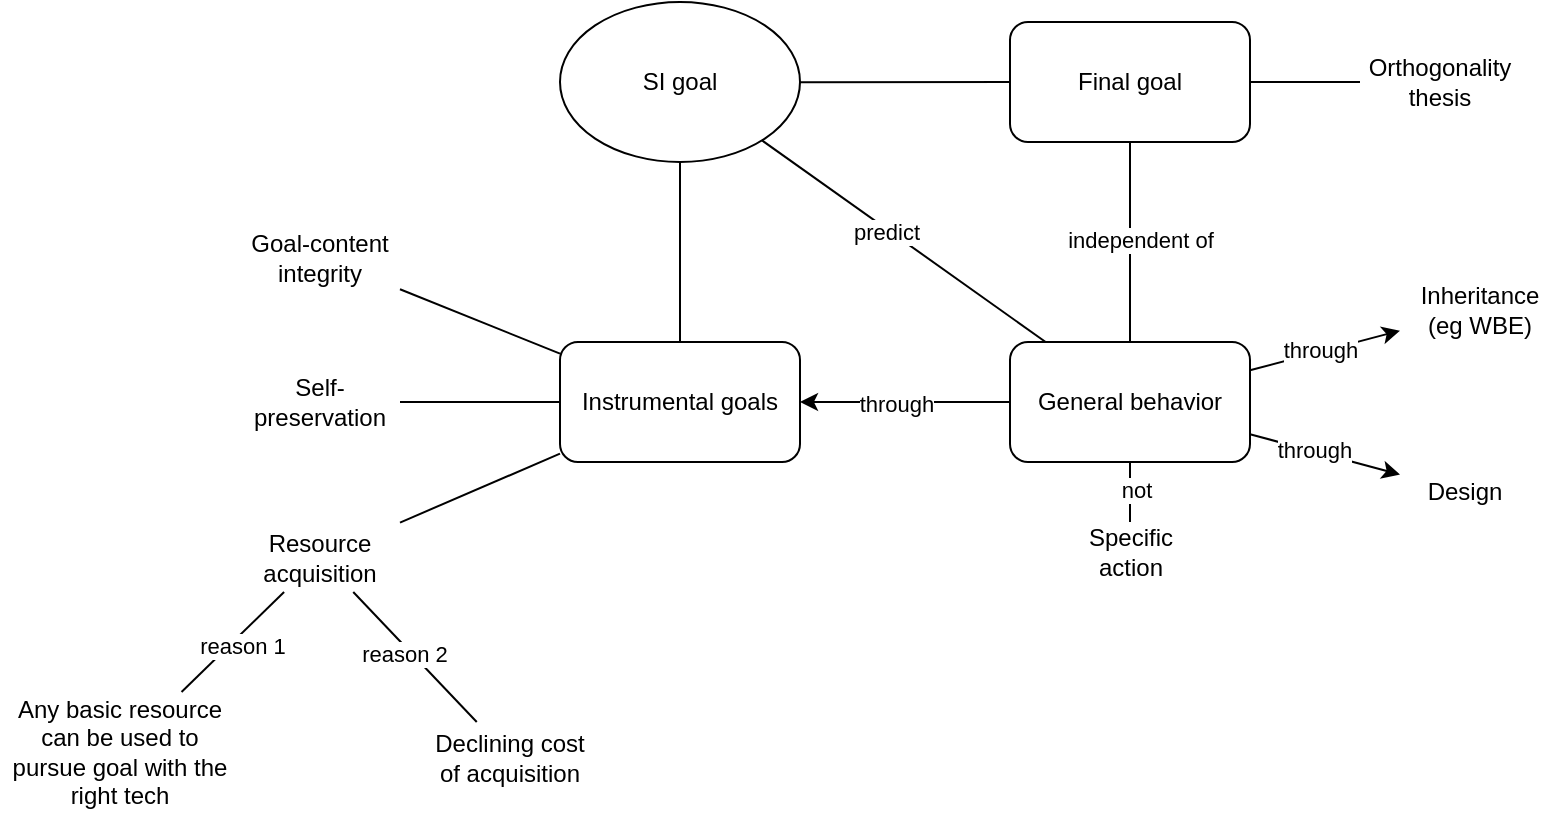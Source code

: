 <mxfile version="22.1.19" type="github">
  <diagram name="Page-1" id="WU8PZig4gAyiJtW_SQf5">
    <mxGraphModel dx="1781" dy="496" grid="1" gridSize="10" guides="1" tooltips="1" connect="1" arrows="1" fold="1" page="1" pageScale="1" pageWidth="827" pageHeight="1169" math="0" shadow="0">
      <root>
        <mxCell id="0" />
        <mxCell id="1" parent="0" />
        <mxCell id="KWsMf6O9RuHubpmSAVzN-8" value="" style="rounded=0;orthogonalLoop=1;jettySize=auto;html=1;endArrow=none;endFill=0;" edge="1" parent="1" source="KWsMf6O9RuHubpmSAVzN-1" target="KWsMf6O9RuHubpmSAVzN-6">
          <mxGeometry relative="1" as="geometry" />
        </mxCell>
        <mxCell id="KWsMf6O9RuHubpmSAVzN-1" value="Final goal" style="rounded=1;whiteSpace=wrap;html=1;" vertex="1" parent="1">
          <mxGeometry x="385" y="220" width="120" height="60" as="geometry" />
        </mxCell>
        <mxCell id="KWsMf6O9RuHubpmSAVzN-20" style="edgeStyle=none;shape=connector;rounded=0;orthogonalLoop=1;jettySize=auto;html=1;labelBackgroundColor=default;strokeColor=default;align=center;verticalAlign=middle;fontFamily=Helvetica;fontSize=11;fontColor=default;endArrow=none;endFill=0;" edge="1" parent="1" source="KWsMf6O9RuHubpmSAVzN-4" target="KWsMf6O9RuHubpmSAVzN-18">
          <mxGeometry relative="1" as="geometry" />
        </mxCell>
        <mxCell id="KWsMf6O9RuHubpmSAVzN-21" style="edgeStyle=none;shape=connector;rounded=0;orthogonalLoop=1;jettySize=auto;html=1;labelBackgroundColor=default;strokeColor=default;align=center;verticalAlign=middle;fontFamily=Helvetica;fontSize=11;fontColor=default;endArrow=none;endFill=0;" edge="1" parent="1" source="KWsMf6O9RuHubpmSAVzN-4" target="KWsMf6O9RuHubpmSAVzN-19">
          <mxGeometry relative="1" as="geometry" />
        </mxCell>
        <mxCell id="KWsMf6O9RuHubpmSAVzN-29" style="edgeStyle=none;shape=connector;rounded=0;orthogonalLoop=1;jettySize=auto;html=1;labelBackgroundColor=default;strokeColor=default;align=center;verticalAlign=middle;fontFamily=Helvetica;fontSize=11;fontColor=default;endArrow=none;endFill=0;" edge="1" parent="1" source="KWsMf6O9RuHubpmSAVzN-4" target="KWsMf6O9RuHubpmSAVzN-22">
          <mxGeometry relative="1" as="geometry" />
        </mxCell>
        <mxCell id="KWsMf6O9RuHubpmSAVzN-31" style="edgeStyle=none;shape=connector;rounded=0;orthogonalLoop=1;jettySize=auto;html=1;labelBackgroundColor=default;strokeColor=default;align=center;verticalAlign=middle;fontFamily=Helvetica;fontSize=11;fontColor=default;endArrow=none;endFill=0;" edge="1" parent="1" source="KWsMf6O9RuHubpmSAVzN-5" target="KWsMf6O9RuHubpmSAVzN-41">
          <mxGeometry relative="1" as="geometry">
            <mxPoint x="405.085" y="380" as="targetPoint" />
          </mxGeometry>
        </mxCell>
        <mxCell id="KWsMf6O9RuHubpmSAVzN-40" value="predict" style="edgeLabel;html=1;align=center;verticalAlign=middle;resizable=0;points=[];fontSize=11;fontFamily=Helvetica;fontColor=default;" vertex="1" connectable="0" parent="KWsMf6O9RuHubpmSAVzN-31">
          <mxGeometry x="-0.127" y="-1" relative="1" as="geometry">
            <mxPoint y="1" as="offset" />
          </mxGeometry>
        </mxCell>
        <mxCell id="KWsMf6O9RuHubpmSAVzN-4" value="Instrumental goals" style="rounded=1;whiteSpace=wrap;html=1;" vertex="1" parent="1">
          <mxGeometry x="160" y="380" width="120" height="60" as="geometry" />
        </mxCell>
        <mxCell id="KWsMf6O9RuHubpmSAVzN-9" value="" style="edgeStyle=none;shape=connector;rounded=0;orthogonalLoop=1;jettySize=auto;html=1;labelBackgroundColor=default;strokeColor=default;align=center;verticalAlign=middle;fontFamily=Helvetica;fontSize=11;fontColor=default;endArrow=none;endFill=0;" edge="1" parent="1" source="KWsMf6O9RuHubpmSAVzN-5" target="KWsMf6O9RuHubpmSAVzN-1">
          <mxGeometry relative="1" as="geometry" />
        </mxCell>
        <mxCell id="KWsMf6O9RuHubpmSAVzN-11" value="" style="edgeStyle=none;shape=connector;rounded=0;orthogonalLoop=1;jettySize=auto;html=1;labelBackgroundColor=default;strokeColor=default;align=center;verticalAlign=middle;fontFamily=Helvetica;fontSize=11;fontColor=default;endArrow=none;endFill=0;" edge="1" parent="1" source="KWsMf6O9RuHubpmSAVzN-5" target="KWsMf6O9RuHubpmSAVzN-4">
          <mxGeometry relative="1" as="geometry" />
        </mxCell>
        <mxCell id="KWsMf6O9RuHubpmSAVzN-5" value="SI goal" style="ellipse;whiteSpace=wrap;html=1;" vertex="1" parent="1">
          <mxGeometry x="160" y="210" width="120" height="80" as="geometry" />
        </mxCell>
        <mxCell id="KWsMf6O9RuHubpmSAVzN-6" value="Orthogonality thesis" style="text;html=1;strokeColor=none;fillColor=none;align=center;verticalAlign=middle;whiteSpace=wrap;rounded=0;" vertex="1" parent="1">
          <mxGeometry x="560" y="232.5" width="80" height="35" as="geometry" />
        </mxCell>
        <mxCell id="KWsMf6O9RuHubpmSAVzN-13" value="Inheritance (eg WBE)" style="text;html=1;strokeColor=none;fillColor=none;align=center;verticalAlign=middle;whiteSpace=wrap;rounded=0;" vertex="1" parent="1">
          <mxGeometry x="580" y="340" width="80" height="47.5" as="geometry" />
        </mxCell>
        <mxCell id="KWsMf6O9RuHubpmSAVzN-18" value="Goal-content integrity" style="text;html=1;strokeColor=none;fillColor=none;align=center;verticalAlign=middle;whiteSpace=wrap;rounded=0;" vertex="1" parent="1">
          <mxGeometry y="320" width="80" height="35" as="geometry" />
        </mxCell>
        <mxCell id="KWsMf6O9RuHubpmSAVzN-19" value="Self-preservation" style="text;html=1;strokeColor=none;fillColor=none;align=center;verticalAlign=middle;whiteSpace=wrap;rounded=0;" vertex="1" parent="1">
          <mxGeometry y="392.5" width="80" height="35" as="geometry" />
        </mxCell>
        <mxCell id="KWsMf6O9RuHubpmSAVzN-24" style="edgeStyle=none;shape=connector;rounded=0;orthogonalLoop=1;jettySize=auto;html=1;labelBackgroundColor=default;strokeColor=default;align=center;verticalAlign=middle;fontFamily=Helvetica;fontSize=11;fontColor=default;endArrow=none;endFill=0;" edge="1" parent="1" source="KWsMf6O9RuHubpmSAVzN-22" target="KWsMf6O9RuHubpmSAVzN-23">
          <mxGeometry relative="1" as="geometry" />
        </mxCell>
        <mxCell id="KWsMf6O9RuHubpmSAVzN-25" value="reason 1" style="edgeLabel;html=1;align=center;verticalAlign=middle;resizable=0;points=[];fontSize=11;fontFamily=Helvetica;fontColor=default;" vertex="1" connectable="0" parent="KWsMf6O9RuHubpmSAVzN-24">
          <mxGeometry x="-0.052" y="4" relative="1" as="geometry">
            <mxPoint as="offset" />
          </mxGeometry>
        </mxCell>
        <mxCell id="KWsMf6O9RuHubpmSAVzN-27" style="edgeStyle=none;shape=connector;rounded=0;orthogonalLoop=1;jettySize=auto;html=1;labelBackgroundColor=default;strokeColor=default;align=center;verticalAlign=middle;fontFamily=Helvetica;fontSize=11;fontColor=default;endArrow=none;endFill=0;" edge="1" parent="1" source="KWsMf6O9RuHubpmSAVzN-22" target="KWsMf6O9RuHubpmSAVzN-26">
          <mxGeometry relative="1" as="geometry" />
        </mxCell>
        <mxCell id="KWsMf6O9RuHubpmSAVzN-28" value="reason 2" style="edgeLabel;html=1;align=center;verticalAlign=middle;resizable=0;points=[];fontSize=11;fontFamily=Helvetica;fontColor=default;" vertex="1" connectable="0" parent="KWsMf6O9RuHubpmSAVzN-27">
          <mxGeometry x="-0.128" y="-3" relative="1" as="geometry">
            <mxPoint as="offset" />
          </mxGeometry>
        </mxCell>
        <mxCell id="KWsMf6O9RuHubpmSAVzN-22" value="Resource acquisition" style="text;html=1;strokeColor=none;fillColor=none;align=center;verticalAlign=middle;whiteSpace=wrap;rounded=0;" vertex="1" parent="1">
          <mxGeometry y="470" width="80" height="35" as="geometry" />
        </mxCell>
        <mxCell id="KWsMf6O9RuHubpmSAVzN-23" value="Any basic resource can be used to pursue goal with the right tech" style="text;html=1;strokeColor=none;fillColor=none;align=center;verticalAlign=middle;whiteSpace=wrap;rounded=0;" vertex="1" parent="1">
          <mxGeometry x="-120" y="555" width="120" height="60" as="geometry" />
        </mxCell>
        <mxCell id="KWsMf6O9RuHubpmSAVzN-26" value="Declining cost of acquisition" style="text;html=1;strokeColor=none;fillColor=none;align=center;verticalAlign=middle;whiteSpace=wrap;rounded=0;" vertex="1" parent="1">
          <mxGeometry x="90" y="570" width="90" height="35" as="geometry" />
        </mxCell>
        <mxCell id="KWsMf6O9RuHubpmSAVzN-33" value="" style="edgeStyle=none;shape=connector;rounded=0;orthogonalLoop=1;jettySize=auto;html=1;labelBackgroundColor=default;strokeColor=default;align=center;verticalAlign=middle;fontFamily=Helvetica;fontSize=11;fontColor=default;endArrow=none;endFill=0;" edge="1" parent="1" source="KWsMf6O9RuHubpmSAVzN-41" target="KWsMf6O9RuHubpmSAVzN-32">
          <mxGeometry relative="1" as="geometry">
            <mxPoint x="430" y="415" as="sourcePoint" />
          </mxGeometry>
        </mxCell>
        <mxCell id="KWsMf6O9RuHubpmSAVzN-34" value="not" style="edgeLabel;html=1;align=center;verticalAlign=middle;resizable=0;points=[];fontSize=11;fontFamily=Helvetica;fontColor=default;" vertex="1" connectable="0" parent="KWsMf6O9RuHubpmSAVzN-33">
          <mxGeometry x="-0.111" y="3" relative="1" as="geometry">
            <mxPoint as="offset" />
          </mxGeometry>
        </mxCell>
        <mxCell id="KWsMf6O9RuHubpmSAVzN-37" style="edgeStyle=none;shape=connector;rounded=0;orthogonalLoop=1;jettySize=auto;html=1;labelBackgroundColor=default;strokeColor=default;align=center;verticalAlign=middle;fontFamily=Helvetica;fontSize=11;fontColor=default;endArrow=none;endFill=0;" edge="1" parent="1" source="KWsMf6O9RuHubpmSAVzN-41" target="KWsMf6O9RuHubpmSAVzN-1">
          <mxGeometry relative="1" as="geometry">
            <mxPoint x="430" y="380" as="sourcePoint" />
          </mxGeometry>
        </mxCell>
        <mxCell id="KWsMf6O9RuHubpmSAVzN-38" value="independent of" style="edgeLabel;html=1;align=center;verticalAlign=middle;resizable=0;points=[];fontSize=11;fontFamily=Helvetica;fontColor=default;" vertex="1" connectable="0" parent="KWsMf6O9RuHubpmSAVzN-37">
          <mxGeometry x="0.035" y="-5" relative="1" as="geometry">
            <mxPoint as="offset" />
          </mxGeometry>
        </mxCell>
        <mxCell id="KWsMf6O9RuHubpmSAVzN-32" value="Specific action" style="text;html=1;strokeColor=none;fillColor=none;align=center;verticalAlign=middle;whiteSpace=wrap;rounded=0;" vertex="1" parent="1">
          <mxGeometry x="407.5" y="470" width="75" height="30" as="geometry" />
        </mxCell>
        <mxCell id="KWsMf6O9RuHubpmSAVzN-42" value="" style="edgeStyle=none;shape=connector;rounded=0;orthogonalLoop=1;jettySize=auto;html=1;labelBackgroundColor=default;strokeColor=default;align=center;verticalAlign=middle;fontFamily=Helvetica;fontSize=11;fontColor=default;endArrow=classic;endFill=1;" edge="1" parent="1" source="KWsMf6O9RuHubpmSAVzN-41" target="KWsMf6O9RuHubpmSAVzN-13">
          <mxGeometry relative="1" as="geometry" />
        </mxCell>
        <mxCell id="KWsMf6O9RuHubpmSAVzN-43" value="through" style="edgeLabel;html=1;align=center;verticalAlign=middle;resizable=0;points=[];fontSize=11;fontFamily=Helvetica;fontColor=default;" vertex="1" connectable="0" parent="KWsMf6O9RuHubpmSAVzN-42">
          <mxGeometry x="-0.054" y="1" relative="1" as="geometry">
            <mxPoint as="offset" />
          </mxGeometry>
        </mxCell>
        <mxCell id="KWsMf6O9RuHubpmSAVzN-44" style="edgeStyle=none;shape=connector;rounded=0;orthogonalLoop=1;jettySize=auto;html=1;labelBackgroundColor=default;strokeColor=default;align=center;verticalAlign=middle;fontFamily=Helvetica;fontSize=11;fontColor=default;endArrow=classic;endFill=1;" edge="1" parent="1" source="KWsMf6O9RuHubpmSAVzN-41" target="KWsMf6O9RuHubpmSAVzN-4">
          <mxGeometry relative="1" as="geometry" />
        </mxCell>
        <mxCell id="KWsMf6O9RuHubpmSAVzN-45" value="through" style="edgeLabel;html=1;align=center;verticalAlign=middle;resizable=0;points=[];fontSize=11;fontFamily=Helvetica;fontColor=default;" vertex="1" connectable="0" parent="KWsMf6O9RuHubpmSAVzN-44">
          <mxGeometry x="0.084" y="1" relative="1" as="geometry">
            <mxPoint as="offset" />
          </mxGeometry>
        </mxCell>
        <mxCell id="KWsMf6O9RuHubpmSAVzN-47" style="edgeStyle=none;shape=connector;rounded=0;orthogonalLoop=1;jettySize=auto;html=1;labelBackgroundColor=default;strokeColor=default;align=center;verticalAlign=middle;fontFamily=Helvetica;fontSize=11;fontColor=default;endArrow=classic;endFill=1;" edge="1" parent="1" source="KWsMf6O9RuHubpmSAVzN-41" target="KWsMf6O9RuHubpmSAVzN-46">
          <mxGeometry relative="1" as="geometry" />
        </mxCell>
        <mxCell id="KWsMf6O9RuHubpmSAVzN-48" value="through" style="edgeLabel;html=1;align=center;verticalAlign=middle;resizable=0;points=[];fontSize=11;fontFamily=Helvetica;fontColor=default;" vertex="1" connectable="0" parent="KWsMf6O9RuHubpmSAVzN-47">
          <mxGeometry x="-0.151" y="1" relative="1" as="geometry">
            <mxPoint as="offset" />
          </mxGeometry>
        </mxCell>
        <mxCell id="KWsMf6O9RuHubpmSAVzN-41" value="General behavior" style="rounded=1;whiteSpace=wrap;html=1;" vertex="1" parent="1">
          <mxGeometry x="385" y="380" width="120" height="60" as="geometry" />
        </mxCell>
        <mxCell id="KWsMf6O9RuHubpmSAVzN-46" value="Design" style="text;html=1;strokeColor=none;fillColor=none;align=center;verticalAlign=middle;whiteSpace=wrap;rounded=0;" vertex="1" parent="1">
          <mxGeometry x="580" y="440" width="65" height="30" as="geometry" />
        </mxCell>
      </root>
    </mxGraphModel>
  </diagram>
</mxfile>
